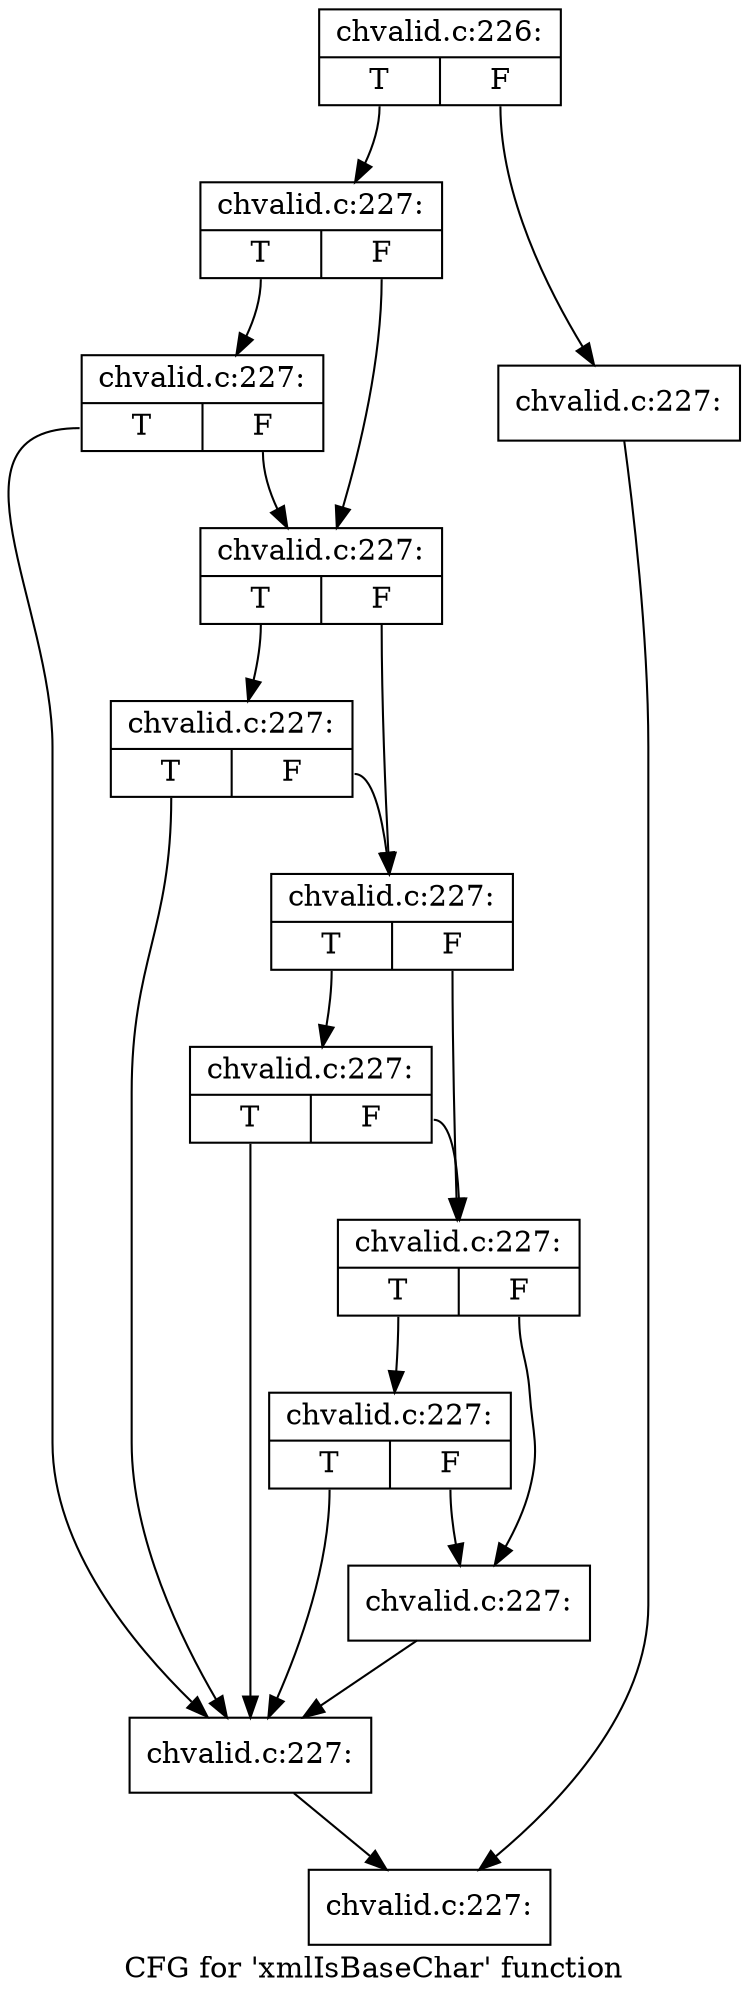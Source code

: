 digraph "CFG for 'xmlIsBaseChar' function" {
	label="CFG for 'xmlIsBaseChar' function";

	Node0x54afc40 [shape=record,label="{chvalid.c:226:|{<s0>T|<s1>F}}"];
	Node0x54afc40:s0 -> Node0x54afe50;
	Node0x54afc40:s1 -> Node0x54bc2d0;
	Node0x54afe50 [shape=record,label="{chvalid.c:227:|{<s0>T|<s1>F}}"];
	Node0x54afe50:s0 -> Node0x54b6d40;
	Node0x54afe50:s1 -> Node0x54b6cf0;
	Node0x54b6d40 [shape=record,label="{chvalid.c:227:|{<s0>T|<s1>F}}"];
	Node0x54b6d40:s0 -> Node0x54bc770;
	Node0x54b6d40:s1 -> Node0x54b6cf0;
	Node0x54b6cf0 [shape=record,label="{chvalid.c:227:|{<s0>T|<s1>F}}"];
	Node0x54b6cf0:s0 -> Node0x54be6e0;
	Node0x54b6cf0:s1 -> Node0x54b6ca0;
	Node0x54be6e0 [shape=record,label="{chvalid.c:227:|{<s0>T|<s1>F}}"];
	Node0x54be6e0:s0 -> Node0x54bc770;
	Node0x54be6e0:s1 -> Node0x54b6ca0;
	Node0x54b6ca0 [shape=record,label="{chvalid.c:227:|{<s0>T|<s1>F}}"];
	Node0x54b6ca0:s0 -> Node0x54bea90;
	Node0x54b6ca0:s1 -> Node0x54bc810;
	Node0x54bea90 [shape=record,label="{chvalid.c:227:|{<s0>T|<s1>F}}"];
	Node0x54bea90:s0 -> Node0x54bc770;
	Node0x54bea90:s1 -> Node0x54bc810;
	Node0x54bc810 [shape=record,label="{chvalid.c:227:|{<s0>T|<s1>F}}"];
	Node0x54bc810:s0 -> Node0x54bee40;
	Node0x54bc810:s1 -> Node0x54bc7c0;
	Node0x54bee40 [shape=record,label="{chvalid.c:227:|{<s0>T|<s1>F}}"];
	Node0x54bee40:s0 -> Node0x54bc770;
	Node0x54bee40:s1 -> Node0x54bc7c0;
	Node0x54bc7c0 [shape=record,label="{chvalid.c:227:}"];
	Node0x54bc7c0 -> Node0x54bc770;
	Node0x54bc770 [shape=record,label="{chvalid.c:227:}"];
	Node0x54bc770 -> Node0x54b0010;
	Node0x54bc2d0 [shape=record,label="{chvalid.c:227:}"];
	Node0x54bc2d0 -> Node0x54b0010;
	Node0x54b0010 [shape=record,label="{chvalid.c:227:}"];
}
